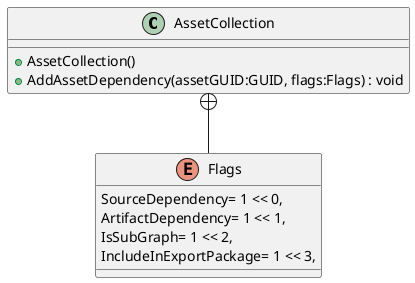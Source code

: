 @startuml
class AssetCollection {
    + AssetCollection()
    + AddAssetDependency(assetGUID:GUID, flags:Flags) : void
}
enum Flags {
    SourceDependency= 1 << 0,
    ArtifactDependency= 1 << 1,
    IsSubGraph= 1 << 2,
    IncludeInExportPackage= 1 << 3,
}
AssetCollection +-- Flags
@enduml
